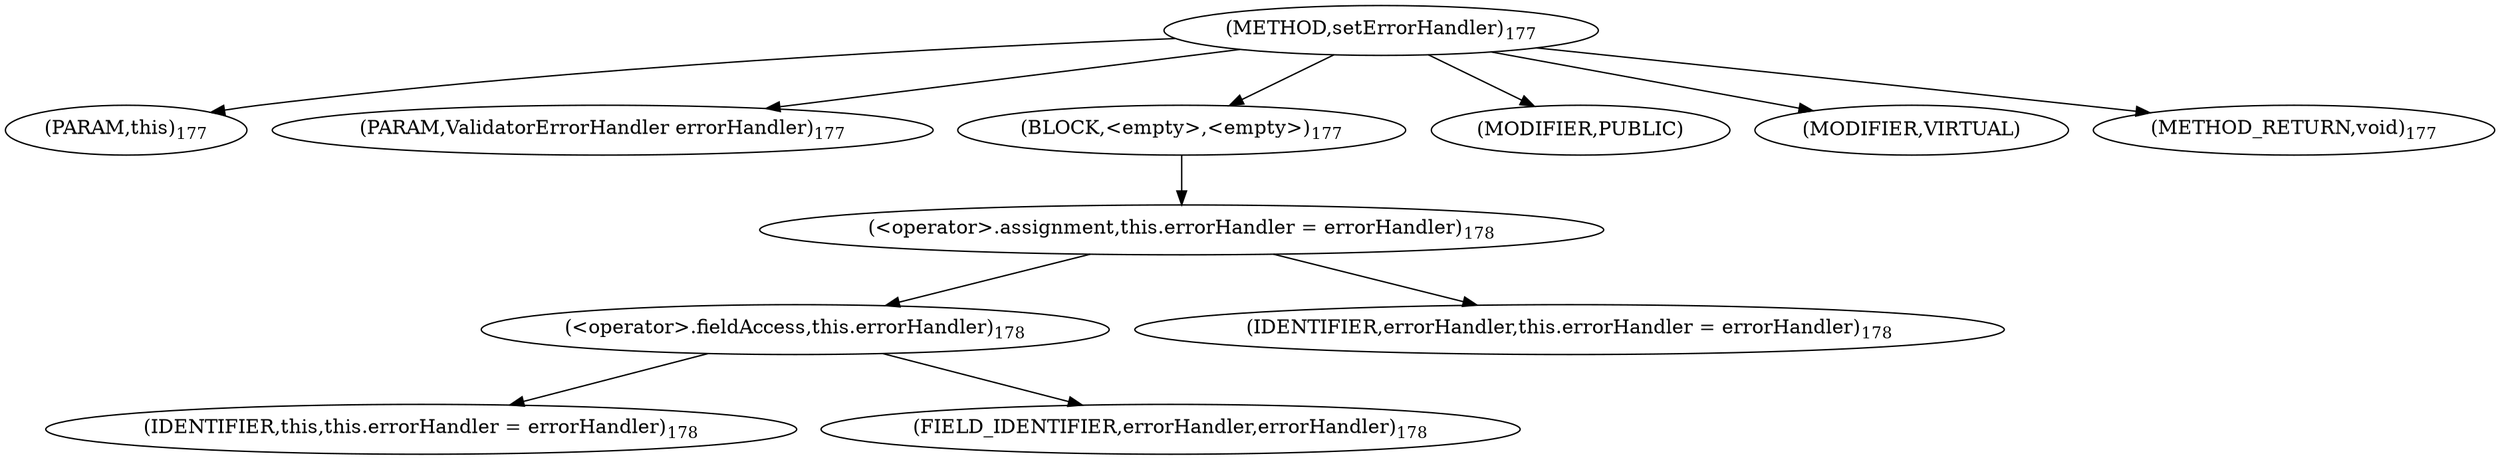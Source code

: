 digraph "setErrorHandler" {  
"303" [label = <(METHOD,setErrorHandler)<SUB>177</SUB>> ]
"26" [label = <(PARAM,this)<SUB>177</SUB>> ]
"304" [label = <(PARAM,ValidatorErrorHandler errorHandler)<SUB>177</SUB>> ]
"305" [label = <(BLOCK,&lt;empty&gt;,&lt;empty&gt;)<SUB>177</SUB>> ]
"306" [label = <(&lt;operator&gt;.assignment,this.errorHandler = errorHandler)<SUB>178</SUB>> ]
"307" [label = <(&lt;operator&gt;.fieldAccess,this.errorHandler)<SUB>178</SUB>> ]
"25" [label = <(IDENTIFIER,this,this.errorHandler = errorHandler)<SUB>178</SUB>> ]
"308" [label = <(FIELD_IDENTIFIER,errorHandler,errorHandler)<SUB>178</SUB>> ]
"309" [label = <(IDENTIFIER,errorHandler,this.errorHandler = errorHandler)<SUB>178</SUB>> ]
"310" [label = <(MODIFIER,PUBLIC)> ]
"311" [label = <(MODIFIER,VIRTUAL)> ]
"312" [label = <(METHOD_RETURN,void)<SUB>177</SUB>> ]
  "303" -> "26" 
  "303" -> "304" 
  "303" -> "305" 
  "303" -> "310" 
  "303" -> "311" 
  "303" -> "312" 
  "305" -> "306" 
  "306" -> "307" 
  "306" -> "309" 
  "307" -> "25" 
  "307" -> "308" 
}

